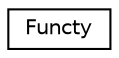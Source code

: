 digraph "Graphical Class Hierarchy"
{
 // LATEX_PDF_SIZE
  edge [fontname="Helvetica",fontsize="10",labelfontname="Helvetica",labelfontsize="10"];
  node [fontname="Helvetica",fontsize="10",shape=record];
  rankdir="LR";
  Node0 [label="Functy",height=0.2,width=0.4,color="black", fillcolor="white", style="filled",URL="$classFuncty.html",tooltip=" "];
}
